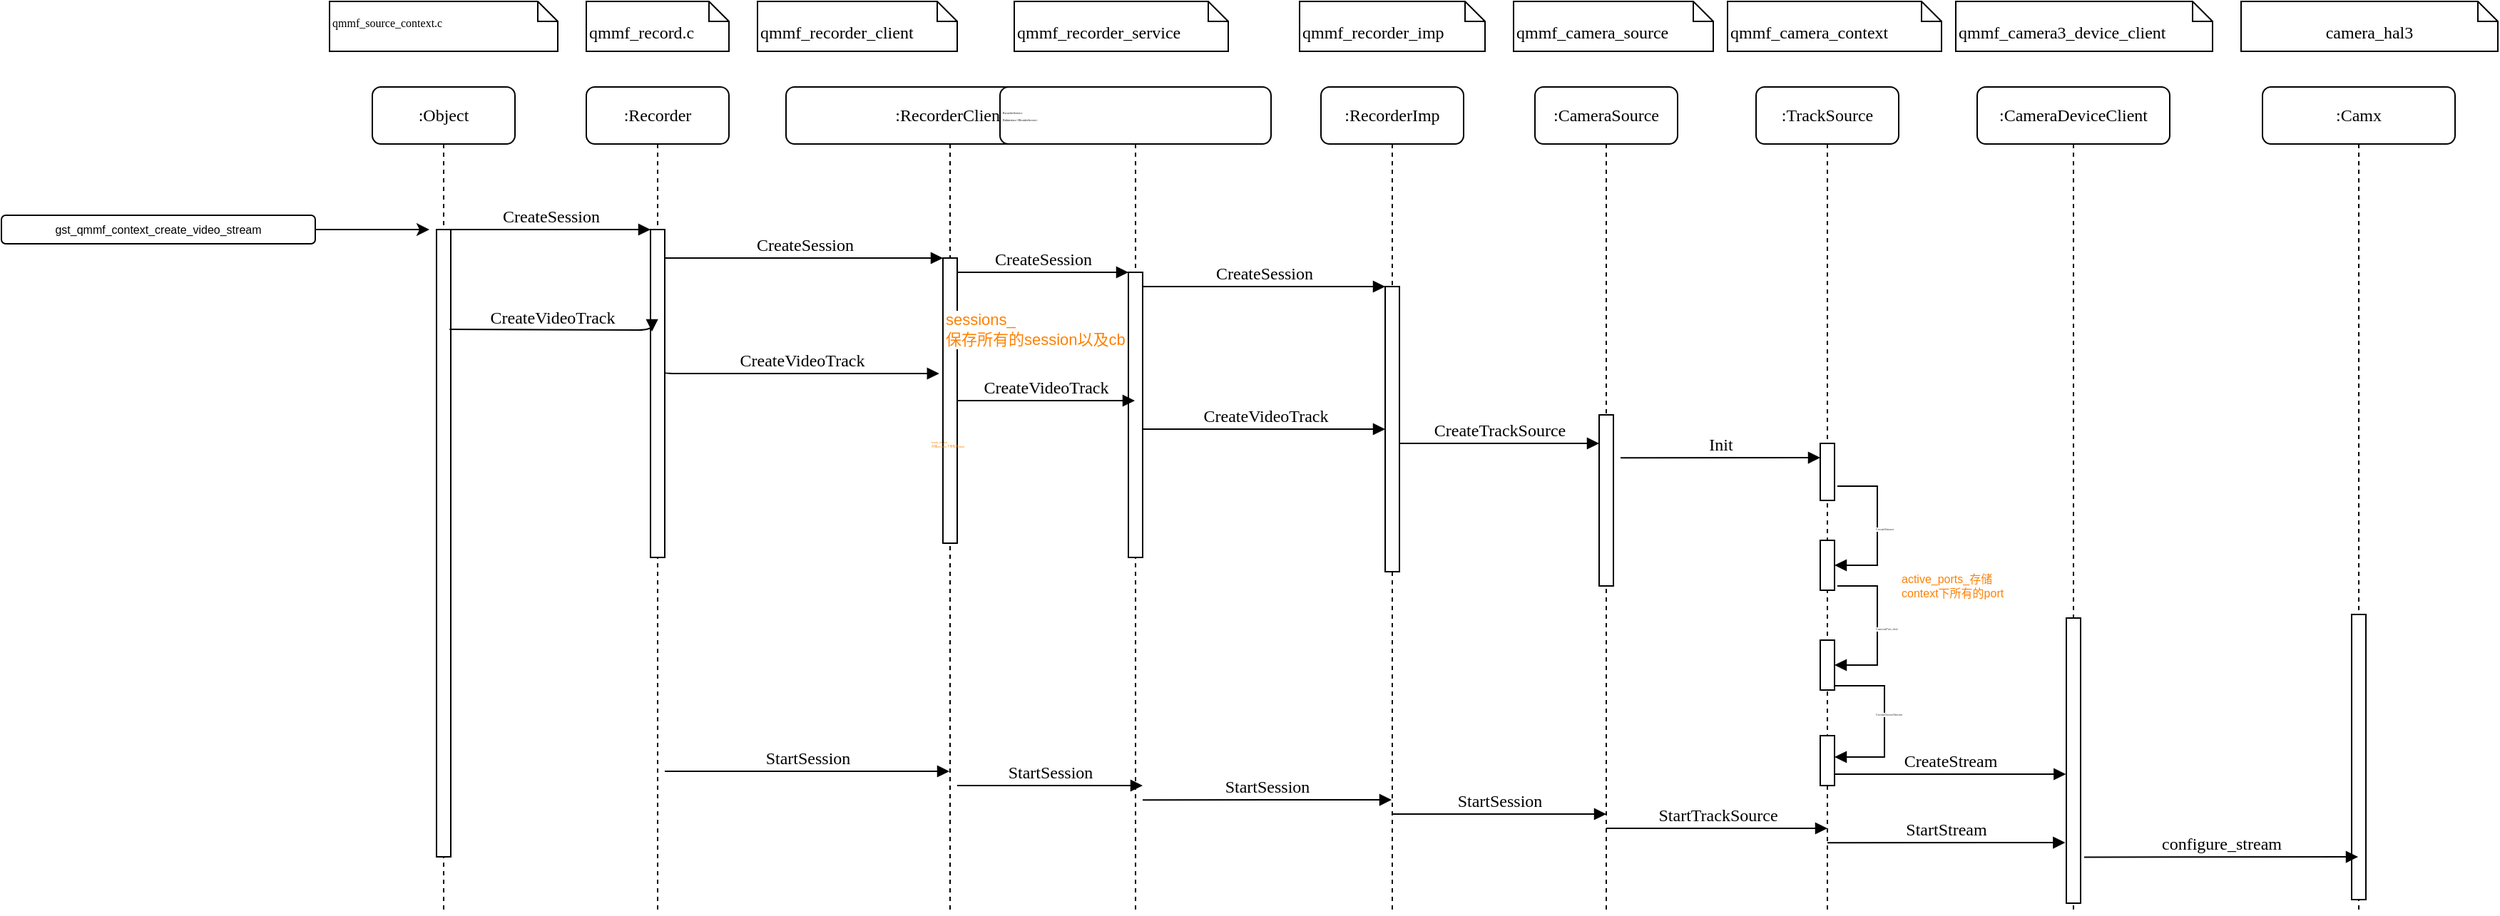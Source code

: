 <mxfile version="20.8.23" type="github">
  <diagram name="Page-1" id="13e1069c-82ec-6db2-03f1-153e76fe0fe0">
    <mxGraphModel dx="2787" dy="915" grid="1" gridSize="10" guides="1" tooltips="1" connect="1" arrows="1" fold="1" page="1" pageScale="1" pageWidth="1100" pageHeight="850" background="none" math="0" shadow="0">
      <root>
        <mxCell id="0" />
        <mxCell id="1" parent="0" />
        <mxCell id="7baba1c4bc27f4b0-2" value=":Recorder" style="shape=umlLifeline;perimeter=lifelinePerimeter;whiteSpace=wrap;html=1;container=1;collapsible=0;recursiveResize=0;outlineConnect=0;rounded=1;shadow=0;comic=0;labelBackgroundColor=none;strokeWidth=1;fontFamily=Verdana;fontSize=12;align=center;" parent="1" vertex="1">
          <mxGeometry x="-30" y="90" width="100" height="580" as="geometry" />
        </mxCell>
        <mxCell id="7baba1c4bc27f4b0-10" value="" style="html=1;points=[];perimeter=orthogonalPerimeter;rounded=0;shadow=0;comic=0;labelBackgroundColor=none;strokeWidth=1;fontFamily=Verdana;fontSize=12;align=center;" parent="7baba1c4bc27f4b0-2" vertex="1">
          <mxGeometry x="45" y="100" width="10" height="230" as="geometry" />
        </mxCell>
        <mxCell id="vPmuzrURpGea25qz0iFI-35" value="StartSession" style="html=1;verticalAlign=bottom;endArrow=block;labelBackgroundColor=none;fontFamily=Verdana;fontSize=12;edgeStyle=elbowEdgeStyle;elbow=vertical;" edge="1" parent="7baba1c4bc27f4b0-2" target="7baba1c4bc27f4b0-3">
          <mxGeometry relative="1" as="geometry">
            <mxPoint x="55" y="480" as="sourcePoint" />
            <mxPoint as="offset" />
            <mxPoint x="185" y="480" as="targetPoint" />
          </mxGeometry>
        </mxCell>
        <mxCell id="7baba1c4bc27f4b0-3" value=":RecorderClient" style="shape=umlLifeline;perimeter=lifelinePerimeter;whiteSpace=wrap;html=1;container=1;collapsible=0;recursiveResize=0;outlineConnect=0;rounded=1;shadow=0;comic=0;labelBackgroundColor=none;strokeWidth=1;fontFamily=Verdana;fontSize=12;align=center;" parent="1" vertex="1">
          <mxGeometry x="110" y="90" width="230" height="580" as="geometry" />
        </mxCell>
        <mxCell id="7baba1c4bc27f4b0-13" value="" style="html=1;points=[];perimeter=orthogonalPerimeter;rounded=0;shadow=0;comic=0;labelBackgroundColor=none;strokeWidth=1;fontFamily=Verdana;fontSize=12;align=center;" parent="7baba1c4bc27f4b0-3" vertex="1">
          <mxGeometry x="110" y="120" width="10" height="200" as="geometry" />
        </mxCell>
        <mxCell id="vPmuzrURpGea25qz0iFI-13" value="CreateVideoTrack" style="html=1;verticalAlign=bottom;endArrow=block;labelBackgroundColor=none;fontFamily=Verdana;fontSize=12;edgeStyle=elbowEdgeStyle;elbow=vertical;exitX=0.914;exitY=0.159;exitDx=0;exitDy=0;exitPerimeter=0;entryX=-0.259;entryY=0.408;entryDx=0;entryDy=0;entryPerimeter=0;" edge="1" parent="7baba1c4bc27f4b0-3" target="7baba1c4bc27f4b0-13">
          <mxGeometry x="0.001" relative="1" as="geometry">
            <mxPoint x="-85" y="200" as="sourcePoint" />
            <mxPoint as="offset" />
            <mxPoint x="50" y="200" as="targetPoint" />
          </mxGeometry>
        </mxCell>
        <mxCell id="7baba1c4bc27f4b0-4" value="&lt;p style=&quot;font-size: 2px;&quot;&gt;RecorderService:&lt;/p&gt;&lt;p style=&quot;font-size: 2px;&quot;&gt;BnInterface&amp;lt;IRcoiderService&amp;gt;&lt;/p&gt;" style="shape=umlLifeline;perimeter=lifelinePerimeter;whiteSpace=wrap;html=1;container=1;collapsible=0;recursiveResize=0;outlineConnect=0;rounded=1;shadow=0;comic=0;labelBackgroundColor=none;strokeWidth=1;fontFamily=Verdana;fontSize=2;align=left;" parent="1" vertex="1">
          <mxGeometry x="260" y="90" width="190" height="580" as="geometry" />
        </mxCell>
        <mxCell id="iy7BLxSKBUo0kFP7QP4m-6" value="" style="html=1;points=[];perimeter=orthogonalPerimeter;rounded=0;shadow=0;comic=0;labelBackgroundColor=none;strokeWidth=1;fontFamily=Verdana;fontSize=12;align=center;" parent="7baba1c4bc27f4b0-4" vertex="1">
          <mxGeometry x="90" y="130" width="10" height="200" as="geometry" />
        </mxCell>
        <mxCell id="iy7BLxSKBUo0kFP7QP4m-10" value="CreateSession" style="html=1;verticalAlign=bottom;endArrow=block;labelBackgroundColor=none;fontFamily=Verdana;fontSize=12;edgeStyle=elbowEdgeStyle;elbow=vertical;entryX=0;entryY=0;entryDx=0;entryDy=0;entryPerimeter=0;" parent="7baba1c4bc27f4b0-4" target="iy7BLxSKBUo0kFP7QP4m-9" edge="1">
          <mxGeometry relative="1" as="geometry">
            <mxPoint x="100" y="140" as="sourcePoint" />
            <Array as="points" />
            <mxPoint x="285" y="140" as="targetPoint" />
            <mxPoint as="offset" />
          </mxGeometry>
        </mxCell>
        <mxCell id="vPmuzrURpGea25qz0iFI-14" value="CreateVideoTrack" style="html=1;verticalAlign=bottom;endArrow=block;labelBackgroundColor=none;fontFamily=Verdana;fontSize=12;edgeStyle=elbowEdgeStyle;elbow=vertical;" edge="1" parent="7baba1c4bc27f4b0-4" target="7baba1c4bc27f4b0-4">
          <mxGeometry x="-0.001" relative="1" as="geometry">
            <mxPoint x="-30" y="220" as="sourcePoint" />
            <mxPoint as="offset" />
            <mxPoint x="60" y="222" as="targetPoint" />
            <Array as="points">
              <mxPoint x="-20" y="220" />
            </Array>
          </mxGeometry>
        </mxCell>
        <mxCell id="vPmuzrURpGea25qz0iFI-33" value="StartSession" style="html=1;verticalAlign=bottom;endArrow=block;labelBackgroundColor=none;fontFamily=Verdana;fontSize=12;edgeStyle=elbowEdgeStyle;elbow=vertical;" edge="1" parent="7baba1c4bc27f4b0-4" target="iy7BLxSKBUo0kFP7QP4m-8">
          <mxGeometry x="-0.001" relative="1" as="geometry">
            <mxPoint x="100" y="500.1" as="sourcePoint" />
            <mxPoint as="offset" />
            <mxPoint x="250" y="500.1" as="targetPoint" />
          </mxGeometry>
        </mxCell>
        <mxCell id="vPmuzrURpGea25qz0iFI-34" value="StartSession" style="html=1;verticalAlign=bottom;endArrow=block;labelBackgroundColor=none;fontFamily=Verdana;fontSize=12;edgeStyle=elbowEdgeStyle;elbow=vertical;" edge="1" parent="7baba1c4bc27f4b0-4">
          <mxGeometry relative="1" as="geometry">
            <mxPoint x="-30" y="490" as="sourcePoint" />
            <mxPoint as="offset" />
            <mxPoint x="100" y="490" as="targetPoint" />
          </mxGeometry>
        </mxCell>
        <mxCell id="vPmuzrURpGea25qz0iFI-11" value="&lt;font style=&quot;font-size: 11px;&quot;&gt;sessions_&lt;br style=&quot;font-size: 11px;&quot;&gt;保存所有的session以及cb&lt;/font&gt;" style="text;html=1;align=left;verticalAlign=middle;resizable=0;points=[];autosize=1;strokeColor=none;fillColor=none;fontSize=6;fontStyle=0;fontColor=#FF8000;labelBackgroundColor=default;" vertex="1" parent="7baba1c4bc27f4b0-4">
          <mxGeometry x="-40" y="150" width="160" height="40" as="geometry" />
        </mxCell>
        <mxCell id="vPmuzrURpGea25qz0iFI-15" value="track_cb_list&lt;br&gt;存储session下所有的track" style="text;html=1;align=left;verticalAlign=middle;resizable=0;points=[];autosize=1;strokeColor=none;fillColor=none;fontSize=2;fontStyle=0;fontColor=#FF8000;" vertex="1" parent="7baba1c4bc27f4b0-4">
          <mxGeometry x="-50" y="230" width="160" height="40" as="geometry" />
        </mxCell>
        <mxCell id="7baba1c4bc27f4b0-8" value=":Object" style="shape=umlLifeline;perimeter=lifelinePerimeter;whiteSpace=wrap;html=1;container=1;collapsible=0;recursiveResize=0;outlineConnect=0;rounded=1;shadow=0;comic=0;labelBackgroundColor=none;strokeWidth=1;fontFamily=Verdana;fontSize=12;align=center;" parent="1" vertex="1">
          <mxGeometry x="-180" y="90" width="100" height="580" as="geometry" />
        </mxCell>
        <mxCell id="7baba1c4bc27f4b0-9" value="" style="html=1;points=[];perimeter=orthogonalPerimeter;rounded=0;shadow=0;comic=0;labelBackgroundColor=none;strokeWidth=1;fontFamily=Verdana;fontSize=12;align=center;" parent="7baba1c4bc27f4b0-8" vertex="1">
          <mxGeometry x="45" y="100" width="10" height="440" as="geometry" />
        </mxCell>
        <mxCell id="7baba1c4bc27f4b0-17" value="CreateSession" style="html=1;verticalAlign=bottom;endArrow=block;labelBackgroundColor=none;fontFamily=Verdana;fontSize=12;edgeStyle=elbowEdgeStyle;elbow=vertical;" parent="1" source="7baba1c4bc27f4b0-13" edge="1">
          <mxGeometry x="0.003" relative="1" as="geometry">
            <mxPoint x="510" y="220" as="sourcePoint" />
            <Array as="points" />
            <mxPoint x="350" y="220" as="targetPoint" />
            <mxPoint as="offset" />
          </mxGeometry>
        </mxCell>
        <mxCell id="7baba1c4bc27f4b0-11" value="CreateSession" style="html=1;verticalAlign=bottom;endArrow=block;entryX=0;entryY=0;labelBackgroundColor=none;fontFamily=Verdana;fontSize=12;edgeStyle=elbowEdgeStyle;elbow=vertical;" parent="1" source="7baba1c4bc27f4b0-9" target="7baba1c4bc27f4b0-10" edge="1">
          <mxGeometry relative="1" as="geometry">
            <mxPoint x="220" y="190" as="sourcePoint" />
            <mxPoint as="offset" />
          </mxGeometry>
        </mxCell>
        <mxCell id="7baba1c4bc27f4b0-14" value="CreateSession" style="html=1;verticalAlign=bottom;endArrow=block;entryX=0;entryY=0;labelBackgroundColor=none;fontFamily=Verdana;fontSize=12;edgeStyle=elbowEdgeStyle;elbow=vertical;" parent="1" source="7baba1c4bc27f4b0-10" target="7baba1c4bc27f4b0-13" edge="1">
          <mxGeometry relative="1" as="geometry">
            <mxPoint x="370" y="200" as="sourcePoint" />
            <mxPoint as="offset" />
          </mxGeometry>
        </mxCell>
        <mxCell id="7baba1c4bc27f4b0-40" value="&lt;br&gt;qmmf_source_context.c" style="shape=note;whiteSpace=wrap;html=1;size=14;verticalAlign=top;align=left;spacingTop=-6;rounded=0;shadow=0;comic=0;labelBackgroundColor=none;strokeWidth=1;fontFamily=Verdana;fontSize=8;" parent="1" vertex="1">
          <mxGeometry x="-210" y="30" width="160" height="35" as="geometry" />
        </mxCell>
        <mxCell id="7baba1c4bc27f4b0-41" value="&lt;br&gt;qmmf_record.c" style="shape=note;whiteSpace=wrap;html=1;size=14;verticalAlign=top;align=left;spacingTop=-6;rounded=0;shadow=0;comic=0;labelBackgroundColor=none;strokeWidth=1;fontFamily=Verdana;fontSize=12" parent="1" vertex="1">
          <mxGeometry x="-30" y="30" width="100" height="35" as="geometry" />
        </mxCell>
        <mxCell id="7baba1c4bc27f4b0-42" value="&lt;br&gt;qmmf_recorder_client" style="shape=note;whiteSpace=wrap;html=1;size=14;verticalAlign=top;align=left;spacingTop=-6;rounded=0;shadow=0;comic=0;labelBackgroundColor=none;strokeWidth=1;fontFamily=Verdana;fontSize=12" parent="1" vertex="1">
          <mxGeometry x="90" y="30" width="140" height="35" as="geometry" />
        </mxCell>
        <mxCell id="7baba1c4bc27f4b0-43" value="&lt;br&gt;qmmf_recorder_imp" style="shape=note;whiteSpace=wrap;html=1;size=14;verticalAlign=top;align=left;spacingTop=-6;rounded=0;shadow=0;comic=0;labelBackgroundColor=none;strokeWidth=1;fontFamily=Verdana;fontSize=12" parent="1" vertex="1">
          <mxGeometry x="470" y="30" width="130" height="35" as="geometry" />
        </mxCell>
        <mxCell id="iy7BLxSKBUo0kFP7QP4m-2" value="" style="edgeStyle=orthogonalEdgeStyle;rounded=0;orthogonalLoop=1;jettySize=auto;html=1;fontSize=8;" parent="1" source="iy7BLxSKBUo0kFP7QP4m-1" edge="1">
          <mxGeometry relative="1" as="geometry">
            <mxPoint x="-140" y="190" as="targetPoint" />
          </mxGeometry>
        </mxCell>
        <mxCell id="iy7BLxSKBUo0kFP7QP4m-1" value="&lt;font style=&quot;font-size: 8px;&quot;&gt;gst_qmmf_context_create_video_stream&lt;/font&gt;" style="rounded=1;whiteSpace=wrap;html=1;fontSize=5;" parent="1" vertex="1">
          <mxGeometry x="-440" y="180" width="220" height="20" as="geometry" />
        </mxCell>
        <mxCell id="iy7BLxSKBUo0kFP7QP4m-7" value="&lt;br&gt;qmmf_recorder_service" style="shape=note;whiteSpace=wrap;html=1;size=14;verticalAlign=top;align=left;spacingTop=-6;rounded=0;shadow=0;comic=0;labelBackgroundColor=none;strokeWidth=1;fontFamily=Verdana;fontSize=12" parent="1" vertex="1">
          <mxGeometry x="270" y="30" width="150" height="35" as="geometry" />
        </mxCell>
        <mxCell id="iy7BLxSKBUo0kFP7QP4m-8" value=":RecorderImp" style="shape=umlLifeline;perimeter=lifelinePerimeter;whiteSpace=wrap;html=1;container=1;collapsible=0;recursiveResize=0;outlineConnect=0;rounded=1;shadow=0;comic=0;labelBackgroundColor=none;strokeWidth=1;fontFamily=Verdana;fontSize=12;align=center;" parent="1" vertex="1">
          <mxGeometry x="485" y="90" width="100" height="580" as="geometry" />
        </mxCell>
        <mxCell id="iy7BLxSKBUo0kFP7QP4m-9" value="" style="html=1;points=[];perimeter=orthogonalPerimeter;rounded=0;shadow=0;comic=0;labelBackgroundColor=none;strokeWidth=1;fontFamily=Verdana;fontSize=12;align=center;" parent="iy7BLxSKBUo0kFP7QP4m-8" vertex="1">
          <mxGeometry x="45" y="140" width="10" height="200" as="geometry" />
        </mxCell>
        <mxCell id="vPmuzrURpGea25qz0iFI-16" value="CreateVideoTrack" style="html=1;verticalAlign=bottom;endArrow=block;labelBackgroundColor=none;fontFamily=Verdana;fontSize=12;edgeStyle=elbowEdgeStyle;elbow=vertical;" edge="1" parent="iy7BLxSKBUo0kFP7QP4m-8">
          <mxGeometry x="0.002" relative="1" as="geometry">
            <mxPoint x="-125" y="240" as="sourcePoint" />
            <mxPoint as="offset" />
            <mxPoint x="45" y="239.67" as="targetPoint" />
          </mxGeometry>
        </mxCell>
        <mxCell id="vPmuzrURpGea25qz0iFI-32" value="StartSession" style="html=1;verticalAlign=bottom;endArrow=block;labelBackgroundColor=none;fontFamily=Verdana;fontSize=12;edgeStyle=elbowEdgeStyle;elbow=vertical;" edge="1" parent="iy7BLxSKBUo0kFP7QP4m-8" source="iy7BLxSKBUo0kFP7QP4m-8">
          <mxGeometry x="-0.001" relative="1" as="geometry">
            <mxPoint x="55" y="510" as="sourcePoint" />
            <mxPoint as="offset" />
            <mxPoint x="200" y="510" as="targetPoint" />
          </mxGeometry>
        </mxCell>
        <mxCell id="iy7BLxSKBUo0kFP7QP4m-14" value="&lt;br&gt;qmmf_camera_source" style="shape=note;whiteSpace=wrap;html=1;size=14;verticalAlign=top;align=left;spacingTop=-6;rounded=0;shadow=0;comic=0;labelBackgroundColor=none;strokeWidth=1;fontFamily=Verdana;fontSize=12" parent="1" vertex="1">
          <mxGeometry x="620" y="30" width="140" height="35" as="geometry" />
        </mxCell>
        <mxCell id="iy7BLxSKBUo0kFP7QP4m-15" value=":CameraSource" style="shape=umlLifeline;perimeter=lifelinePerimeter;whiteSpace=wrap;html=1;container=1;collapsible=0;recursiveResize=0;outlineConnect=0;rounded=1;shadow=0;comic=0;labelBackgroundColor=none;strokeWidth=1;fontFamily=Verdana;fontSize=12;align=center;" parent="1" vertex="1">
          <mxGeometry x="635" y="90" width="100" height="580" as="geometry" />
        </mxCell>
        <mxCell id="iy7BLxSKBUo0kFP7QP4m-16" value="" style="html=1;points=[];perimeter=orthogonalPerimeter;rounded=0;shadow=0;comic=0;labelBackgroundColor=none;strokeWidth=1;fontFamily=Verdana;fontSize=12;align=center;" parent="iy7BLxSKBUo0kFP7QP4m-15" vertex="1">
          <mxGeometry x="45" y="230" width="10" height="120" as="geometry" />
        </mxCell>
        <mxCell id="vPmuzrURpGea25qz0iFI-17" value="CreateTrackSource" style="html=1;verticalAlign=bottom;endArrow=block;labelBackgroundColor=none;fontFamily=Verdana;fontSize=12;edgeStyle=elbowEdgeStyle;elbow=vertical;" edge="1" parent="iy7BLxSKBUo0kFP7QP4m-15">
          <mxGeometry x="0.002" relative="1" as="geometry">
            <mxPoint x="-95" y="250" as="sourcePoint" />
            <mxPoint as="offset" />
            <mxPoint x="45" y="250" as="targetPoint" />
          </mxGeometry>
        </mxCell>
        <mxCell id="iy7BLxSKBUo0kFP7QP4m-19" value="&lt;br&gt;qmmf_camera_context" style="shape=note;whiteSpace=wrap;html=1;size=14;verticalAlign=top;align=left;spacingTop=-6;rounded=0;shadow=0;comic=0;labelBackgroundColor=none;strokeWidth=1;fontFamily=Verdana;fontSize=12" parent="1" vertex="1">
          <mxGeometry x="770" y="30" width="150" height="35" as="geometry" />
        </mxCell>
        <mxCell id="iy7BLxSKBUo0kFP7QP4m-20" value=":TrackSource" style="shape=umlLifeline;perimeter=lifelinePerimeter;whiteSpace=wrap;html=1;container=1;collapsible=0;recursiveResize=0;outlineConnect=0;rounded=1;shadow=0;comic=0;labelBackgroundColor=none;strokeWidth=1;fontFamily=Verdana;fontSize=12;align=center;" parent="1" vertex="1">
          <mxGeometry x="790" y="90" width="100" height="580" as="geometry" />
        </mxCell>
        <mxCell id="iy7BLxSKBUo0kFP7QP4m-21" value="" style="html=1;points=[];perimeter=orthogonalPerimeter;rounded=0;shadow=0;comic=0;labelBackgroundColor=none;strokeWidth=1;fontFamily=Verdana;fontSize=12;align=center;" parent="iy7BLxSKBUo0kFP7QP4m-20" vertex="1">
          <mxGeometry x="45" y="250" width="10" height="40" as="geometry" />
        </mxCell>
        <mxCell id="vPmuzrURpGea25qz0iFI-18" value="Init" style="html=1;verticalAlign=bottom;endArrow=block;labelBackgroundColor=none;fontFamily=Verdana;fontSize=12;edgeStyle=elbowEdgeStyle;elbow=vertical;" edge="1" parent="iy7BLxSKBUo0kFP7QP4m-20">
          <mxGeometry x="-0.001" relative="1" as="geometry">
            <mxPoint x="-95" y="260.1" as="sourcePoint" />
            <mxPoint as="offset" />
            <mxPoint x="45" y="260.1" as="targetPoint" />
          </mxGeometry>
        </mxCell>
        <mxCell id="vPmuzrURpGea25qz0iFI-19" value="" style="html=1;points=[];perimeter=orthogonalPerimeter;outlineConnect=0;targetShapes=umlLifeline;portConstraint=eastwest;newEdgeStyle={&quot;edgeStyle&quot;:&quot;elbowEdgeStyle&quot;,&quot;elbow&quot;:&quot;vertical&quot;,&quot;curved&quot;:0,&quot;rounded&quot;:0};fontSize=2;fontColor=#FF8000;" vertex="1" parent="iy7BLxSKBUo0kFP7QP4m-20">
          <mxGeometry x="45" y="318" width="10" height="35" as="geometry" />
        </mxCell>
        <mxCell id="vPmuzrURpGea25qz0iFI-20" value="CreateStream" style="html=1;align=left;spacingLeft=2;endArrow=block;rounded=0;edgeStyle=orthogonalEdgeStyle;curved=0;rounded=0;fontSize=2;fontColor=#333333;" edge="1" target="vPmuzrURpGea25qz0iFI-19" parent="iy7BLxSKBUo0kFP7QP4m-20">
          <mxGeometry x="0.047" y="-5" relative="1" as="geometry">
            <mxPoint x="60" y="280" as="sourcePoint" />
            <Array as="points">
              <mxPoint x="57" y="280" />
              <mxPoint x="85" y="280" />
              <mxPoint x="85" y="335" />
            </Array>
            <mxPoint as="offset" />
          </mxGeometry>
        </mxCell>
        <mxCell id="vPmuzrURpGea25qz0iFI-22" value="" style="html=1;points=[];perimeter=orthogonalPerimeter;outlineConnect=0;targetShapes=umlLifeline;portConstraint=eastwest;newEdgeStyle={&quot;edgeStyle&quot;:&quot;elbowEdgeStyle&quot;,&quot;elbow&quot;:&quot;vertical&quot;,&quot;curved&quot;:0,&quot;rounded&quot;:0};fontSize=2;fontColor=#FF8000;" vertex="1" parent="iy7BLxSKBUo0kFP7QP4m-20">
          <mxGeometry x="45" y="388" width="10" height="35" as="geometry" />
        </mxCell>
        <mxCell id="vPmuzrURpGea25qz0iFI-23" value="CameraPort-&amp;gt;Init" style="html=1;align=left;spacingLeft=2;endArrow=block;rounded=0;edgeStyle=orthogonalEdgeStyle;curved=0;rounded=0;fontSize=2;fontColor=#333333;" edge="1" parent="iy7BLxSKBUo0kFP7QP4m-20" target="vPmuzrURpGea25qz0iFI-22">
          <mxGeometry x="0.042" y="-5" relative="1" as="geometry">
            <mxPoint x="60" y="350" as="sourcePoint" />
            <Array as="points">
              <mxPoint x="57" y="350" />
              <mxPoint x="85" y="350" />
              <mxPoint x="85" y="405" />
            </Array>
            <mxPoint as="offset" />
          </mxGeometry>
        </mxCell>
        <mxCell id="vPmuzrURpGea25qz0iFI-27" value="" style="html=1;points=[];perimeter=orthogonalPerimeter;outlineConnect=0;targetShapes=umlLifeline;portConstraint=eastwest;newEdgeStyle={&quot;edgeStyle&quot;:&quot;elbowEdgeStyle&quot;,&quot;elbow&quot;:&quot;vertical&quot;,&quot;curved&quot;:0,&quot;rounded&quot;:0};fontSize=2;fontColor=#FF8000;" vertex="1" parent="iy7BLxSKBUo0kFP7QP4m-20">
          <mxGeometry x="45" y="455.01" width="10" height="35" as="geometry" />
        </mxCell>
        <mxCell id="vPmuzrURpGea25qz0iFI-26" value="CreateDeviceStream" style="html=1;align=left;spacingLeft=2;endArrow=block;rounded=0;edgeStyle=orthogonalEdgeStyle;curved=0;rounded=0;fontSize=2;fontColor=#333333;" edge="1" parent="iy7BLxSKBUo0kFP7QP4m-20" target="vPmuzrURpGea25qz0iFI-27" source="vPmuzrURpGea25qz0iFI-22">
          <mxGeometry x="-0.083" y="-10" relative="1" as="geometry">
            <mxPoint x="80" y="450.01" as="sourcePoint" />
            <Array as="points">
              <mxPoint x="90" y="420" />
              <mxPoint x="90" y="470" />
            </Array>
            <mxPoint as="offset" />
          </mxGeometry>
        </mxCell>
        <mxCell id="iy7BLxSKBUo0kFP7QP4m-27" value="&lt;br&gt;qmmf_camera3_device_client" style="shape=note;whiteSpace=wrap;html=1;size=14;verticalAlign=top;align=left;spacingTop=-6;rounded=0;shadow=0;comic=0;labelBackgroundColor=none;strokeWidth=1;fontFamily=Verdana;fontSize=12" parent="1" vertex="1">
          <mxGeometry x="930" y="30" width="180" height="35" as="geometry" />
        </mxCell>
        <mxCell id="iy7BLxSKBUo0kFP7QP4m-28" value=":CameraDeviceClient" style="shape=umlLifeline;perimeter=lifelinePerimeter;whiteSpace=wrap;html=1;container=1;collapsible=0;recursiveResize=0;outlineConnect=0;rounded=1;shadow=0;comic=0;labelBackgroundColor=none;strokeWidth=1;fontFamily=Verdana;fontSize=12;align=center;" parent="1" vertex="1">
          <mxGeometry x="945" y="90" width="135" height="580" as="geometry" />
        </mxCell>
        <mxCell id="iy7BLxSKBUo0kFP7QP4m-29" value="" style="html=1;points=[];perimeter=orthogonalPerimeter;rounded=0;shadow=0;comic=0;labelBackgroundColor=none;strokeWidth=1;fontFamily=Verdana;fontSize=12;align=center;" parent="iy7BLxSKBUo0kFP7QP4m-28" vertex="1">
          <mxGeometry x="62.5" y="372.51" width="10" height="200" as="geometry" />
        </mxCell>
        <mxCell id="iy7BLxSKBUo0kFP7QP4m-31" value="&lt;br&gt;camera_hal3" style="shape=note;whiteSpace=wrap;html=1;size=14;verticalAlign=top;align=center;spacingTop=-6;rounded=0;shadow=0;comic=0;labelBackgroundColor=none;strokeWidth=1;fontFamily=Verdana;fontSize=12" parent="1" vertex="1">
          <mxGeometry x="1130" y="30" width="180" height="35" as="geometry" />
        </mxCell>
        <mxCell id="iy7BLxSKBUo0kFP7QP4m-32" value=":Camx" style="shape=umlLifeline;perimeter=lifelinePerimeter;whiteSpace=wrap;html=1;container=1;collapsible=0;recursiveResize=0;outlineConnect=0;rounded=1;shadow=0;comic=0;labelBackgroundColor=none;strokeWidth=1;fontFamily=Verdana;fontSize=12;align=center;" parent="1" vertex="1">
          <mxGeometry x="1145" y="90" width="135" height="580" as="geometry" />
        </mxCell>
        <mxCell id="iy7BLxSKBUo0kFP7QP4m-33" value="" style="html=1;points=[];perimeter=orthogonalPerimeter;rounded=0;shadow=0;comic=0;labelBackgroundColor=none;strokeWidth=1;fontFamily=Verdana;fontSize=12;align=center;" parent="iy7BLxSKBUo0kFP7QP4m-32" vertex="1">
          <mxGeometry x="62.5" y="370" width="10" height="200" as="geometry" />
        </mxCell>
        <mxCell id="vPmuzrURpGea25qz0iFI-30" value="configure_stream" style="html=1;verticalAlign=bottom;endArrow=block;labelBackgroundColor=none;fontFamily=Verdana;fontSize=12;edgeStyle=elbowEdgeStyle;elbow=vertical;" edge="1" parent="iy7BLxSKBUo0kFP7QP4m-32" target="iy7BLxSKBUo0kFP7QP4m-32">
          <mxGeometry x="-0.001" relative="1" as="geometry">
            <mxPoint x="-125" y="540.24" as="sourcePoint" />
            <mxPoint as="offset" />
            <mxPoint x="42" y="540.1" as="targetPoint" />
          </mxGeometry>
        </mxCell>
        <mxCell id="vPmuzrURpGea25qz0iFI-12" value="CreateVideoTrack" style="html=1;verticalAlign=bottom;endArrow=block;labelBackgroundColor=none;fontFamily=Verdana;fontSize=12;edgeStyle=elbowEdgeStyle;elbow=vertical;exitX=0.914;exitY=0.159;exitDx=0;exitDy=0;exitPerimeter=0;entryX=0.105;entryY=0.311;entryDx=0;entryDy=0;entryPerimeter=0;" edge="1" parent="1" source="7baba1c4bc27f4b0-9" target="7baba1c4bc27f4b0-10">
          <mxGeometry x="0.004" relative="1" as="geometry">
            <mxPoint x="-120" y="260" as="sourcePoint" />
            <mxPoint as="offset" />
            <mxPoint x="10" y="260" as="targetPoint" />
          </mxGeometry>
        </mxCell>
        <mxCell id="vPmuzrURpGea25qz0iFI-24" value="active_ports_存储&lt;br&gt;context下所有的port" style="text;html=1;align=left;verticalAlign=middle;resizable=0;points=[];autosize=1;strokeColor=none;fillColor=none;fontSize=8;fontStyle=0;fontColor=#FF8000;" vertex="1" parent="1">
          <mxGeometry x="890" y="420" width="130" height="40" as="geometry" />
        </mxCell>
        <mxCell id="vPmuzrURpGea25qz0iFI-28" value="CreateStream" style="html=1;verticalAlign=bottom;endArrow=block;labelBackgroundColor=none;fontFamily=Verdana;fontSize=12;edgeStyle=elbowEdgeStyle;elbow=vertical;entryX=-0.031;entryY=0.547;entryDx=0;entryDy=0;entryPerimeter=0;" edge="1" parent="1" source="vPmuzrURpGea25qz0iFI-27" target="iy7BLxSKBUo0kFP7QP4m-29">
          <mxGeometry x="-0.001" relative="1" as="geometry">
            <mxPoint x="850" y="570" as="sourcePoint" />
            <mxPoint as="offset" />
            <mxPoint x="980" y="570" as="targetPoint" />
          </mxGeometry>
        </mxCell>
        <mxCell id="vPmuzrURpGea25qz0iFI-29" value="StartStream" style="html=1;verticalAlign=bottom;endArrow=block;labelBackgroundColor=none;fontFamily=Verdana;fontSize=12;edgeStyle=elbowEdgeStyle;elbow=vertical;entryX=-0.079;entryY=0.785;entryDx=0;entryDy=0;entryPerimeter=0;" edge="1" parent="1" target="iy7BLxSKBUo0kFP7QP4m-29">
          <mxGeometry x="-0.001" relative="1" as="geometry">
            <mxPoint x="840" y="620.14" as="sourcePoint" />
            <mxPoint as="offset" />
            <mxPoint x="1002" y="620.14" as="targetPoint" />
          </mxGeometry>
        </mxCell>
        <mxCell id="vPmuzrURpGea25qz0iFI-31" value="StartTrackSource" style="html=1;verticalAlign=bottom;endArrow=block;labelBackgroundColor=none;fontFamily=Verdana;fontSize=12;edgeStyle=elbowEdgeStyle;elbow=vertical;" edge="1" parent="1" source="iy7BLxSKBUo0kFP7QP4m-15">
          <mxGeometry x="-0.001" relative="1" as="geometry">
            <mxPoint x="690" y="610" as="sourcePoint" />
            <mxPoint as="offset" />
            <mxPoint x="840" y="610" as="targetPoint" />
          </mxGeometry>
        </mxCell>
      </root>
    </mxGraphModel>
  </diagram>
</mxfile>
